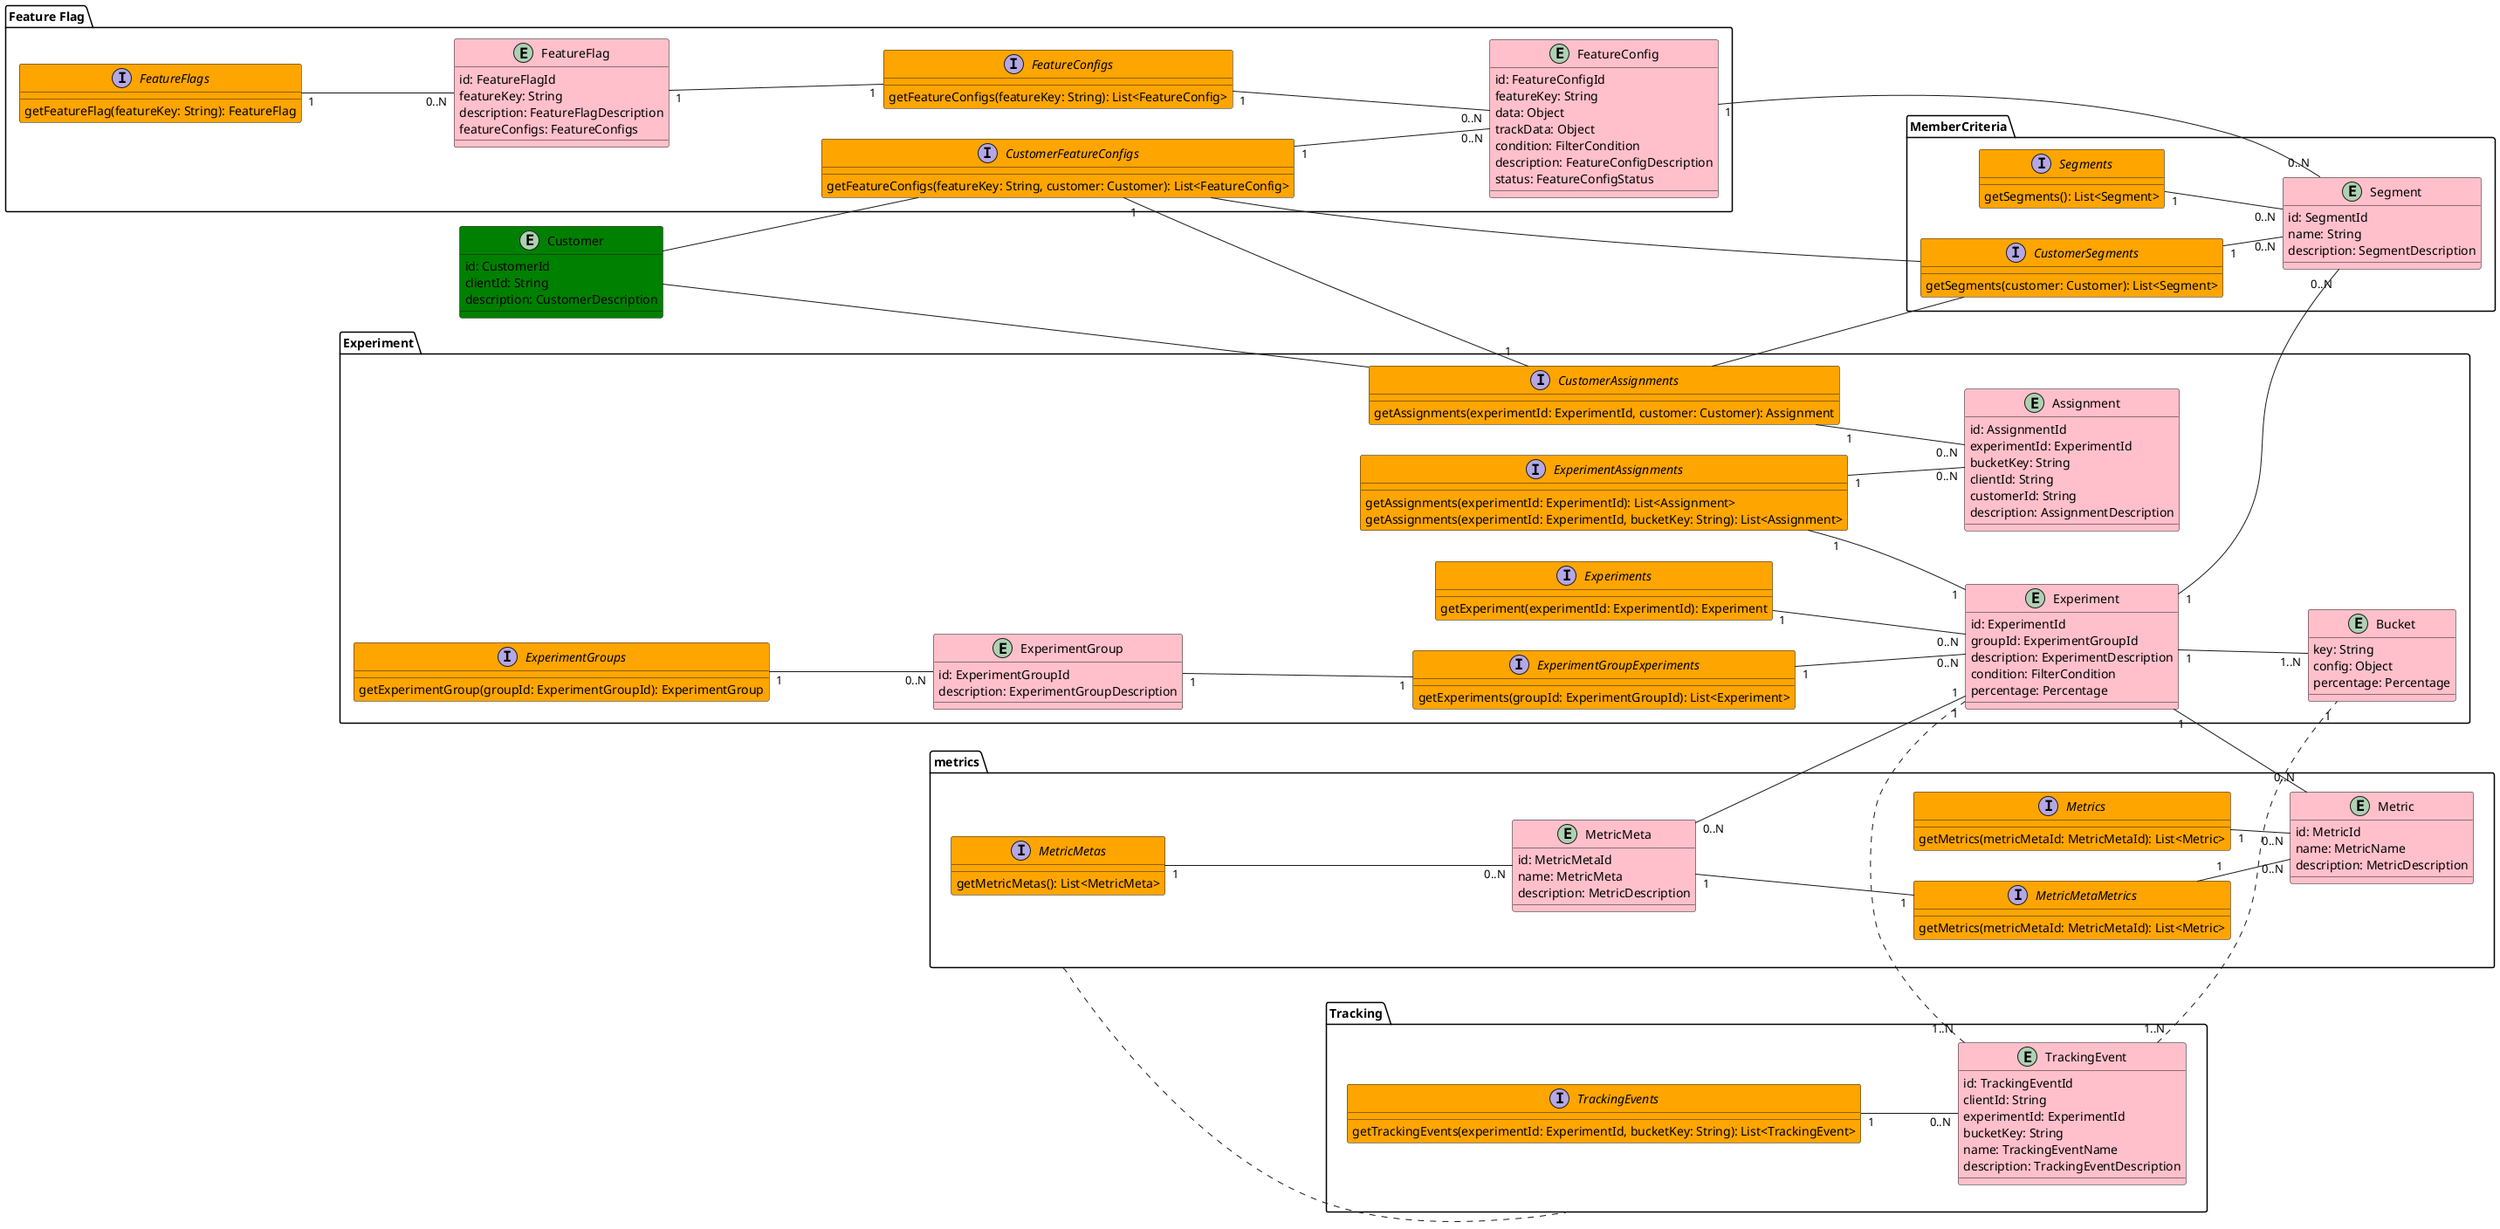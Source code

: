 @startuml
'https://plantuml.com/class-diagram

left to right direction
package "Feature Flag" {
    entity FeatureFlag #pink{
        id: FeatureFlagId
        featureKey: String
        description: FeatureFlagDescription
        featureConfigs: FeatureConfigs
    }

    entity FeatureConfig #pink{
            id: FeatureConfigId
            featureKey: String
            data: Object
            trackData: Object
            condition: FilterCondition
            description: FeatureConfigDescription
            status: FeatureConfigStatus
    }

    interface FeatureFlags #Orange {
        getFeatureFlag(featureKey: String): FeatureFlag
    }

    interface FeatureConfigs #Orange {
        getFeatureConfigs(featureKey: String): List<FeatureConfig>
    }

    interface CustomerFeatureConfigs #Orange {
        getFeatureConfigs(featureKey: String, customer: Customer): List<FeatureConfig>
    }

    FeatureFlags "1" -- "0..N" FeatureFlag
    FeatureFlag "1" -- "1" FeatureConfigs
    FeatureConfigs "1" -- "0..N" FeatureConfig
    CustomerFeatureConfigs "1" -- "0..N" FeatureConfig
}


package "Experiment" as ExperimentPackage{
    entity ExperimentGroup #pink {
        id: ExperimentGroupId
        description: ExperimentGroupDescription
    }


    entity Experiment #pink {
        id: ExperimentId
        groupId: ExperimentGroupId
        description: ExperimentDescription
        condition: FilterCondition
        percentage: Percentage
    }

    entity Bucket #pink {
            key: String
            config: Object
            percentage: Percentage
    }

    entity Assignment #pink {
        id: AssignmentId
        experimentId: ExperimentId
        bucketKey: String
        clientId: String
        customerId: String
        description: AssignmentDescription
    }

    interface ExperimentGroups #Orange {
        getExperimentGroup(groupId: ExperimentGroupId): ExperimentGroup
    }

    interface ExperimentGroupExperiments #Orange {
      getExperiments(groupId: ExperimentGroupId): List<Experiment>
    }

    interface Experiments #Orange {
        getExperiment(experimentId: ExperimentId): Experiment
    }

    interface CustomerAssignments #Orange {
        getAssignments(experimentId: ExperimentId, customer: Customer): Assignment
    }

    interface ExperimentAssignments #Orange {
        getAssignments(experimentId: ExperimentId): List<Assignment>
        getAssignments(experimentId: ExperimentId, bucketKey: String): List<Assignment>
    }


    ExperimentGroups "1" -- "0..N" ExperimentGroup
    ExperimentGroup "1" -- "1" ExperimentGroupExperiments
    ExperimentGroupExperiments "1" -- "0..N" Experiment
    Experiments "1" -- "0..N" Experiment
    Experiment "1" -- "1..N" Bucket
    ExperimentAssignments "1" -- "1" Experiment
    ExperimentAssignments "1" -- "0..N" Assignment
    CustomerAssignments "1" -- "0..N" Assignment
}



package "Tracking" {
    entity TrackingEvent #pink {
        id: TrackingEventId
        clientId: String
        experimentId: ExperimentId
        bucketKey: String
        name: TrackingEventName
        description: TrackingEventDescription
    }

    interface TrackingEvents #Orange {
        getTrackingEvents(experimentId: ExperimentId, bucketKey: String): List<TrackingEvent>
    }

    TrackingEvents "1" -- "0..N" TrackingEvent
    TrackingEvent "1..N" .. "1" Experiment
    TrackingEvent "1..N" .. "1" Bucket
}

package "metrics" {
    entity MetricMeta #pink {
        id: MetricMetaId
        name: MetricMeta
        description: MetricDescription
    }

    entity Metric #pink {
        id: MetricId
        name: MetricName
        description: MetricDescription
    }

    interface Metrics #Orange {
        getMetrics(metricMetaId: MetricMetaId): List<Metric>
    }

    interface MetricMetas #Orange {
        getMetricMetas(): List<MetricMeta>
    }

    interface MetricMetaMetrics #Orange {
        getMetrics(metricMetaId: MetricMetaId): List<Metric>
    }
    MetricMetas "1" -- "0..N" MetricMeta
    MetricMeta "1" -- "1" MetricMetaMetrics
    MetricMetaMetrics "1" -- "0..N" Metric
    Metrics "1" -- "0..N" Metric

}

package MemberCriteria {
    entity Segment #pink {
        id: SegmentId
        name: String
        description: SegmentDescription
    }

    interface Segments #Orange {
        getSegments(): List<Segment>
    }

    interface CustomerSegments #Orange {
        getSegments(customer: Customer): List<Segment>
    }

    Segments "1" -- "0..N" Segment
    CustomerSegments "1" -- "0..N" Segment
}

entity Customer #Green {
    id: CustomerId
    clientId: String
    description: CustomerDescription
}



Customer -- CustomerFeatureConfigs
Customer -- CustomerAssignments
CustomerAssignments -- CustomerSegments
CustomerFeatureConfigs -- CustomerSegments

Experiment "1" -- "0..N" MetricMeta
Experiment "1" -- "0..N" Metric
CustomerFeatureConfigs "1" -- "1" CustomerAssignments
Experiment "1" -- "0..N" Segment
FeatureConfig "1" -- "0..N" Segment
"metrics" .. "Tracking"
@enduml
